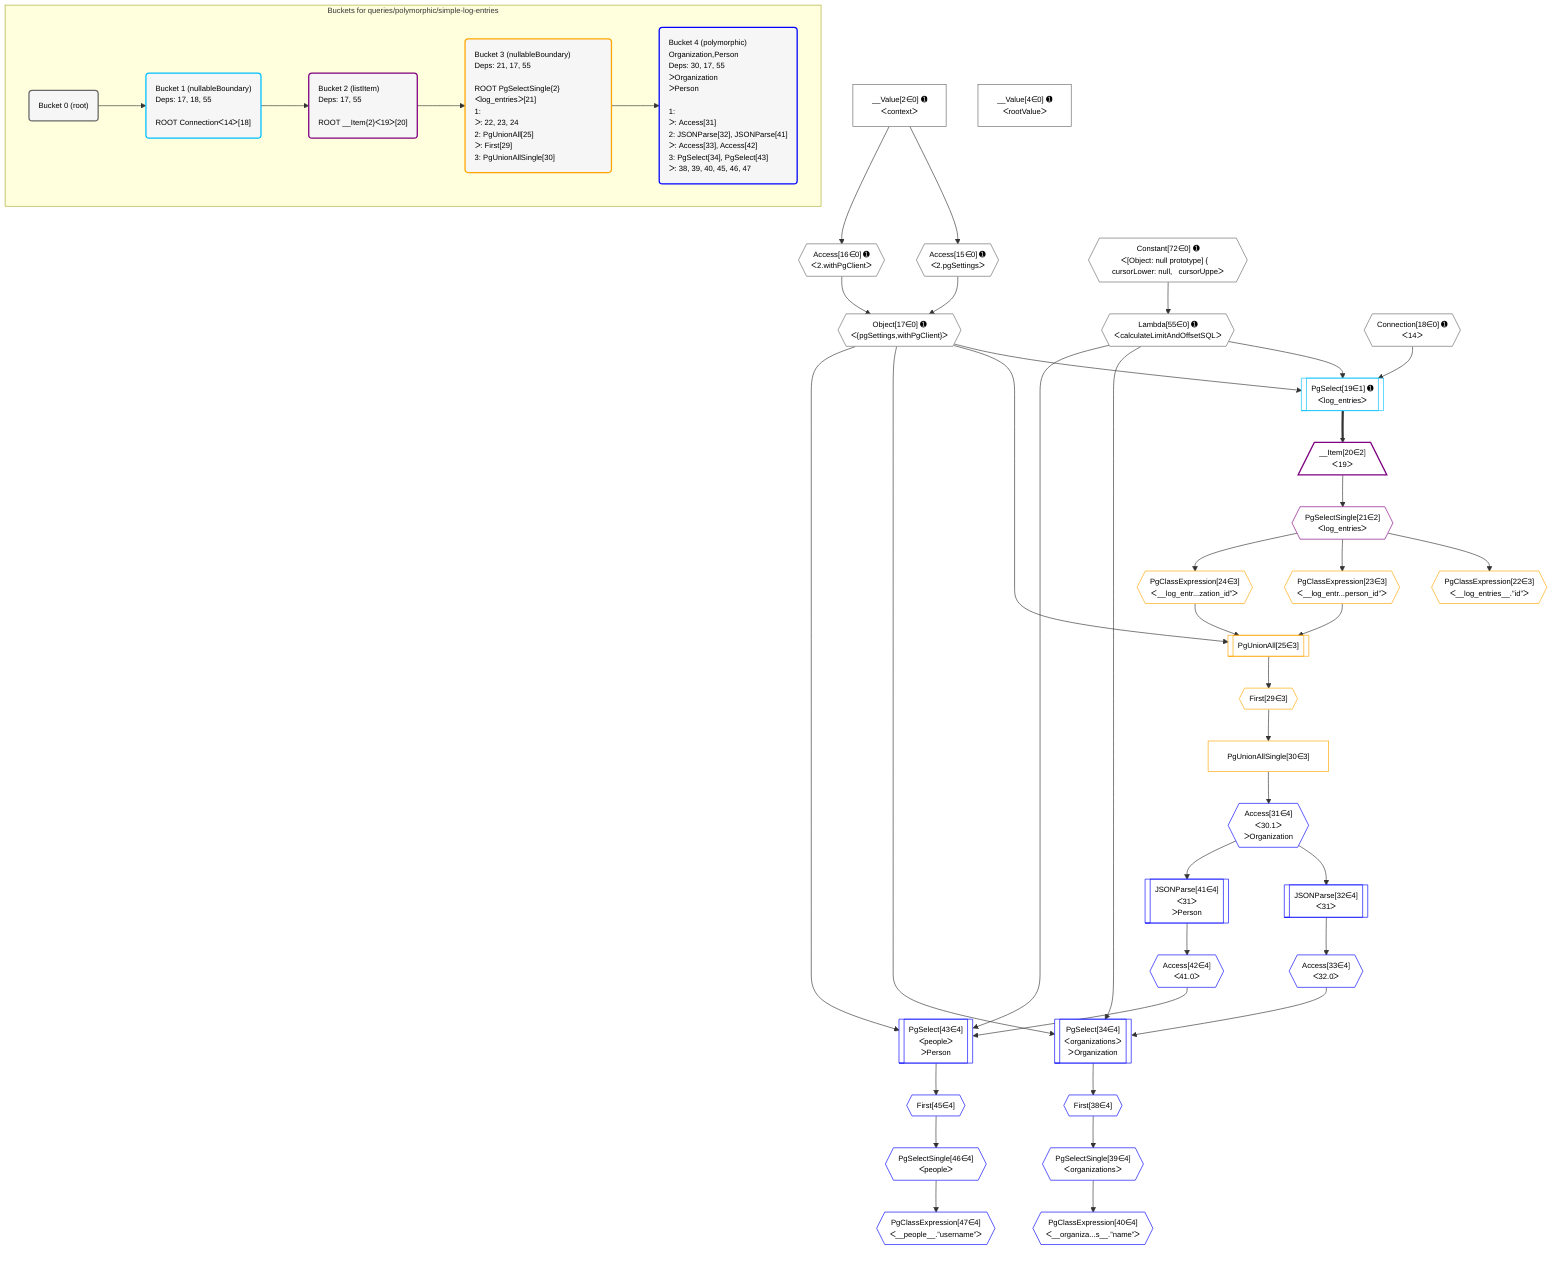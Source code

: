 %%{init: {'themeVariables': { 'fontSize': '12px'}}}%%
graph TD
    classDef path fill:#eee,stroke:#000,color:#000
    classDef plan fill:#fff,stroke-width:1px,color:#000
    classDef itemplan fill:#fff,stroke-width:2px,color:#000
    classDef unbatchedplan fill:#dff,stroke-width:1px,color:#000
    classDef sideeffectplan fill:#fcc,stroke-width:2px,color:#000
    classDef bucket fill:#f6f6f6,color:#000,stroke-width:2px,text-align:left


    %% plan dependencies
    Object17{{"Object[17∈0] ➊<br />ᐸ{pgSettings,withPgClient}ᐳ"}}:::plan
    Access15{{"Access[15∈0] ➊<br />ᐸ2.pgSettingsᐳ"}}:::plan
    Access16{{"Access[16∈0] ➊<br />ᐸ2.withPgClientᐳ"}}:::plan
    Access15 & Access16 --> Object17
    __Value2["__Value[2∈0] ➊<br />ᐸcontextᐳ"]:::plan
    __Value2 --> Access15
    __Value2 --> Access16
    Lambda55{{"Lambda[55∈0] ➊<br />ᐸcalculateLimitAndOffsetSQLᐳ"}}:::plan
    Constant72{{"Constant[72∈0] ➊<br />ᐸ[Object: null prototype] {   cursorLower: null,   cursorUppeᐳ"}}:::plan
    Constant72 --> Lambda55
    __Value4["__Value[4∈0] ➊<br />ᐸrootValueᐳ"]:::plan
    Connection18{{"Connection[18∈0] ➊<br />ᐸ14ᐳ"}}:::plan
    PgSelect19[["PgSelect[19∈1] ➊<br />ᐸlog_entriesᐳ"]]:::plan
    Object17 & Connection18 & Lambda55 --> PgSelect19
    __Item20[/"__Item[20∈2]<br />ᐸ19ᐳ"\]:::itemplan
    PgSelect19 ==> __Item20
    PgSelectSingle21{{"PgSelectSingle[21∈2]<br />ᐸlog_entriesᐳ"}}:::plan
    __Item20 --> PgSelectSingle21
    PgUnionAll25[["PgUnionAll[25∈3]"]]:::plan
    PgClassExpression23{{"PgClassExpression[23∈3]<br />ᐸ__log_entr...person_id”ᐳ"}}:::plan
    PgClassExpression24{{"PgClassExpression[24∈3]<br />ᐸ__log_entr...zation_id”ᐳ"}}:::plan
    Object17 & PgClassExpression23 & PgClassExpression24 --> PgUnionAll25
    PgClassExpression22{{"PgClassExpression[22∈3]<br />ᐸ__log_entries__.”id”ᐳ"}}:::plan
    PgSelectSingle21 --> PgClassExpression22
    PgSelectSingle21 --> PgClassExpression23
    PgSelectSingle21 --> PgClassExpression24
    First29{{"First[29∈3]"}}:::plan
    PgUnionAll25 --> First29
    PgUnionAllSingle30["PgUnionAllSingle[30∈3]"]:::plan
    First29 --> PgUnionAllSingle30
    PgSelect34[["PgSelect[34∈4]<br />ᐸorganizationsᐳ<br />ᐳOrganization"]]:::plan
    Access33{{"Access[33∈4]<br />ᐸ32.0ᐳ"}}:::plan
    Object17 & Access33 & Lambda55 --> PgSelect34
    PgSelect43[["PgSelect[43∈4]<br />ᐸpeopleᐳ<br />ᐳPerson"]]:::plan
    Access42{{"Access[42∈4]<br />ᐸ41.0ᐳ"}}:::plan
    Object17 & Access42 & Lambda55 --> PgSelect43
    Access31{{"Access[31∈4]<br />ᐸ30.1ᐳ<br />ᐳOrganization"}}:::plan
    PgUnionAllSingle30 --> Access31
    JSONParse32[["JSONParse[32∈4]<br />ᐸ31ᐳ"]]:::plan
    Access31 --> JSONParse32
    JSONParse32 --> Access33
    First38{{"First[38∈4]"}}:::plan
    PgSelect34 --> First38
    PgSelectSingle39{{"PgSelectSingle[39∈4]<br />ᐸorganizationsᐳ"}}:::plan
    First38 --> PgSelectSingle39
    PgClassExpression40{{"PgClassExpression[40∈4]<br />ᐸ__organiza...s__.”name”ᐳ"}}:::plan
    PgSelectSingle39 --> PgClassExpression40
    JSONParse41[["JSONParse[41∈4]<br />ᐸ31ᐳ<br />ᐳPerson"]]:::plan
    Access31 --> JSONParse41
    JSONParse41 --> Access42
    First45{{"First[45∈4]"}}:::plan
    PgSelect43 --> First45
    PgSelectSingle46{{"PgSelectSingle[46∈4]<br />ᐸpeopleᐳ"}}:::plan
    First45 --> PgSelectSingle46
    PgClassExpression47{{"PgClassExpression[47∈4]<br />ᐸ__people__.”username”ᐳ"}}:::plan
    PgSelectSingle46 --> PgClassExpression47

    %% define steps

    subgraph "Buckets for queries/polymorphic/simple-log-entries"
    Bucket0("Bucket 0 (root)"):::bucket
    classDef bucket0 stroke:#696969
    class Bucket0,__Value2,__Value4,Access15,Access16,Object17,Connection18,Lambda55,Constant72 bucket0
    Bucket1("Bucket 1 (nullableBoundary)<br />Deps: 17, 18, 55<br /><br />ROOT Connectionᐸ14ᐳ[18]"):::bucket
    classDef bucket1 stroke:#00bfff
    class Bucket1,PgSelect19 bucket1
    Bucket2("Bucket 2 (listItem)<br />Deps: 17, 55<br /><br />ROOT __Item{2}ᐸ19ᐳ[20]"):::bucket
    classDef bucket2 stroke:#7f007f
    class Bucket2,__Item20,PgSelectSingle21 bucket2
    Bucket3("Bucket 3 (nullableBoundary)<br />Deps: 21, 17, 55<br /><br />ROOT PgSelectSingle{2}ᐸlog_entriesᐳ[21]<br />1: <br />ᐳ: 22, 23, 24<br />2: PgUnionAll[25]<br />ᐳ: First[29]<br />3: PgUnionAllSingle[30]"):::bucket
    classDef bucket3 stroke:#ffa500
    class Bucket3,PgClassExpression22,PgClassExpression23,PgClassExpression24,PgUnionAll25,First29,PgUnionAllSingle30 bucket3
    Bucket4("Bucket 4 (polymorphic)<br />Organization,Person<br />Deps: 30, 17, 55<br />ᐳOrganization<br />ᐳPerson<br /><br />1: <br />ᐳ: Access[31]<br />2: JSONParse[32], JSONParse[41]<br />ᐳ: Access[33], Access[42]<br />3: PgSelect[34], PgSelect[43]<br />ᐳ: 38, 39, 40, 45, 46, 47"):::bucket
    classDef bucket4 stroke:#0000ff
    class Bucket4,Access31,JSONParse32,Access33,PgSelect34,First38,PgSelectSingle39,PgClassExpression40,JSONParse41,Access42,PgSelect43,First45,PgSelectSingle46,PgClassExpression47 bucket4
    Bucket0 --> Bucket1
    Bucket1 --> Bucket2
    Bucket2 --> Bucket3
    Bucket3 --> Bucket4
    end